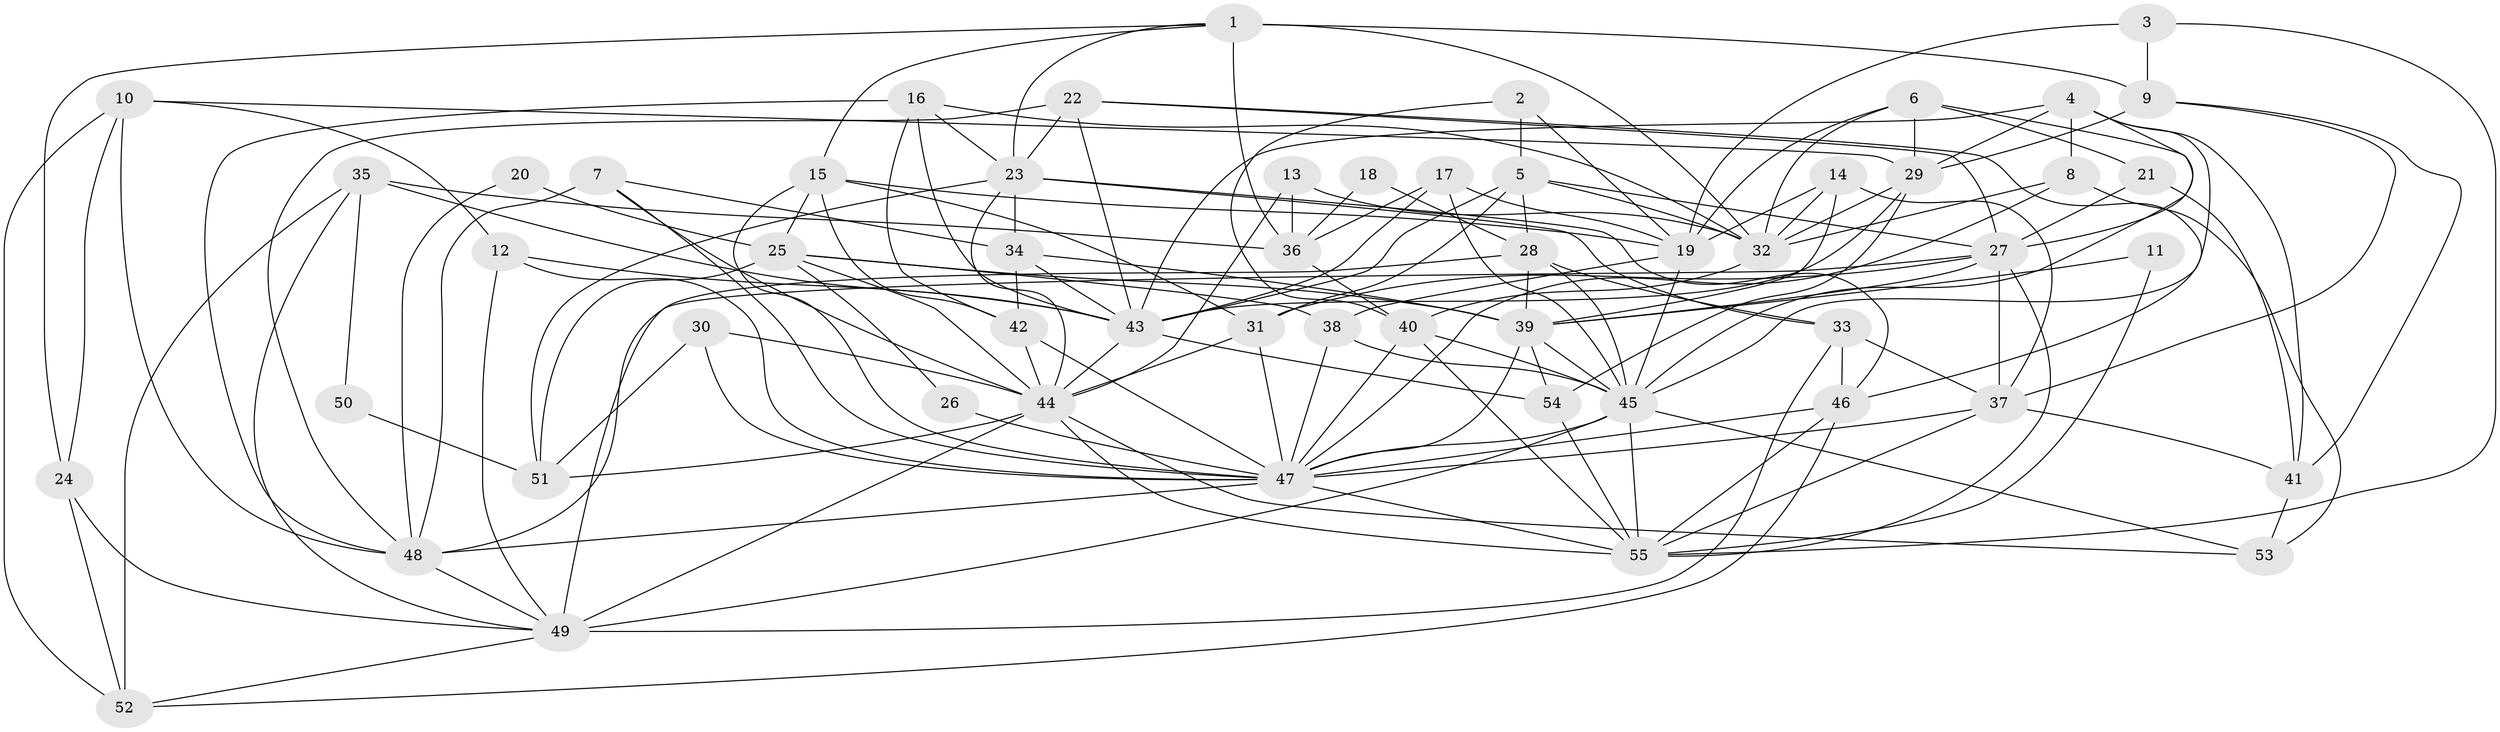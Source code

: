 // original degree distribution, {8: 0.03669724770642202, 2: 0.13761467889908258, 3: 0.23853211009174313, 5: 0.1651376146788991, 7: 0.03669724770642202, 4: 0.3394495412844037, 6: 0.045871559633027525}
// Generated by graph-tools (version 1.1) at 2025/50/03/09/25 03:50:04]
// undirected, 55 vertices, 158 edges
graph export_dot {
graph [start="1"]
  node [color=gray90,style=filled];
  1;
  2;
  3;
  4;
  5;
  6;
  7;
  8;
  9;
  10;
  11;
  12;
  13;
  14;
  15;
  16;
  17;
  18;
  19;
  20;
  21;
  22;
  23;
  24;
  25;
  26;
  27;
  28;
  29;
  30;
  31;
  32;
  33;
  34;
  35;
  36;
  37;
  38;
  39;
  40;
  41;
  42;
  43;
  44;
  45;
  46;
  47;
  48;
  49;
  50;
  51;
  52;
  53;
  54;
  55;
  1 -- 9 [weight=2.0];
  1 -- 15 [weight=1.0];
  1 -- 23 [weight=1.0];
  1 -- 24 [weight=1.0];
  1 -- 32 [weight=1.0];
  1 -- 36 [weight=1.0];
  2 -- 5 [weight=1.0];
  2 -- 19 [weight=1.0];
  2 -- 40 [weight=1.0];
  3 -- 9 [weight=1.0];
  3 -- 19 [weight=1.0];
  3 -- 55 [weight=1.0];
  4 -- 8 [weight=1.0];
  4 -- 27 [weight=1.0];
  4 -- 29 [weight=1.0];
  4 -- 41 [weight=1.0];
  4 -- 43 [weight=1.0];
  4 -- 45 [weight=1.0];
  5 -- 27 [weight=1.0];
  5 -- 28 [weight=1.0];
  5 -- 31 [weight=1.0];
  5 -- 32 [weight=1.0];
  5 -- 43 [weight=1.0];
  6 -- 19 [weight=1.0];
  6 -- 21 [weight=1.0];
  6 -- 29 [weight=1.0];
  6 -- 32 [weight=1.0];
  6 -- 45 [weight=1.0];
  7 -- 34 [weight=1.0];
  7 -- 44 [weight=1.0];
  7 -- 47 [weight=1.0];
  7 -- 48 [weight=1.0];
  8 -- 32 [weight=1.0];
  8 -- 47 [weight=1.0];
  8 -- 53 [weight=1.0];
  9 -- 29 [weight=1.0];
  9 -- 37 [weight=1.0];
  9 -- 41 [weight=1.0];
  10 -- 12 [weight=1.0];
  10 -- 24 [weight=1.0];
  10 -- 29 [weight=1.0];
  10 -- 48 [weight=1.0];
  10 -- 52 [weight=1.0];
  11 -- 39 [weight=1.0];
  11 -- 55 [weight=1.0];
  12 -- 43 [weight=1.0];
  12 -- 47 [weight=1.0];
  12 -- 49 [weight=1.0];
  13 -- 32 [weight=1.0];
  13 -- 36 [weight=1.0];
  13 -- 44 [weight=1.0];
  14 -- 19 [weight=1.0];
  14 -- 32 [weight=1.0];
  14 -- 37 [weight=1.0];
  14 -- 39 [weight=1.0];
  15 -- 19 [weight=1.0];
  15 -- 25 [weight=1.0];
  15 -- 31 [weight=1.0];
  15 -- 42 [weight=1.0];
  15 -- 47 [weight=1.0];
  16 -- 23 [weight=1.0];
  16 -- 32 [weight=1.0];
  16 -- 42 [weight=1.0];
  16 -- 43 [weight=1.0];
  16 -- 48 [weight=1.0];
  17 -- 19 [weight=1.0];
  17 -- 36 [weight=1.0];
  17 -- 43 [weight=1.0];
  17 -- 45 [weight=1.0];
  18 -- 28 [weight=1.0];
  18 -- 36 [weight=1.0];
  19 -- 38 [weight=1.0];
  19 -- 45 [weight=1.0];
  20 -- 25 [weight=1.0];
  20 -- 48 [weight=1.0];
  21 -- 27 [weight=1.0];
  21 -- 41 [weight=1.0];
  22 -- 23 [weight=1.0];
  22 -- 27 [weight=1.0];
  22 -- 43 [weight=1.0];
  22 -- 46 [weight=1.0];
  22 -- 48 [weight=1.0];
  23 -- 33 [weight=1.0];
  23 -- 34 [weight=2.0];
  23 -- 44 [weight=1.0];
  23 -- 46 [weight=1.0];
  23 -- 51 [weight=1.0];
  24 -- 49 [weight=1.0];
  24 -- 52 [weight=1.0];
  25 -- 26 [weight=1.0];
  25 -- 38 [weight=1.0];
  25 -- 39 [weight=1.0];
  25 -- 44 [weight=1.0];
  25 -- 51 [weight=1.0];
  26 -- 47 [weight=1.0];
  27 -- 31 [weight=1.0];
  27 -- 37 [weight=1.0];
  27 -- 39 [weight=1.0];
  27 -- 48 [weight=1.0];
  27 -- 55 [weight=1.0];
  28 -- 33 [weight=1.0];
  28 -- 39 [weight=1.0];
  28 -- 45 [weight=1.0];
  28 -- 49 [weight=1.0];
  29 -- 32 [weight=1.0];
  29 -- 43 [weight=1.0];
  29 -- 54 [weight=1.0];
  30 -- 44 [weight=1.0];
  30 -- 47 [weight=1.0];
  30 -- 51 [weight=1.0];
  31 -- 44 [weight=1.0];
  31 -- 47 [weight=1.0];
  32 -- 40 [weight=1.0];
  33 -- 37 [weight=1.0];
  33 -- 46 [weight=1.0];
  33 -- 49 [weight=1.0];
  34 -- 39 [weight=1.0];
  34 -- 42 [weight=1.0];
  34 -- 43 [weight=1.0];
  35 -- 36 [weight=1.0];
  35 -- 43 [weight=1.0];
  35 -- 49 [weight=1.0];
  35 -- 50 [weight=1.0];
  35 -- 52 [weight=1.0];
  36 -- 40 [weight=1.0];
  37 -- 41 [weight=1.0];
  37 -- 47 [weight=1.0];
  37 -- 55 [weight=1.0];
  38 -- 45 [weight=1.0];
  38 -- 47 [weight=1.0];
  39 -- 45 [weight=1.0];
  39 -- 47 [weight=1.0];
  39 -- 54 [weight=1.0];
  40 -- 45 [weight=1.0];
  40 -- 47 [weight=1.0];
  40 -- 55 [weight=1.0];
  41 -- 53 [weight=1.0];
  42 -- 44 [weight=1.0];
  42 -- 47 [weight=1.0];
  43 -- 44 [weight=1.0];
  43 -- 54 [weight=1.0];
  44 -- 49 [weight=1.0];
  44 -- 51 [weight=1.0];
  44 -- 53 [weight=1.0];
  44 -- 55 [weight=1.0];
  45 -- 47 [weight=1.0];
  45 -- 49 [weight=2.0];
  45 -- 53 [weight=1.0];
  45 -- 55 [weight=1.0];
  46 -- 47 [weight=1.0];
  46 -- 52 [weight=1.0];
  46 -- 55 [weight=1.0];
  47 -- 48 [weight=1.0];
  47 -- 55 [weight=1.0];
  48 -- 49 [weight=1.0];
  49 -- 52 [weight=1.0];
  50 -- 51 [weight=1.0];
  54 -- 55 [weight=1.0];
}
